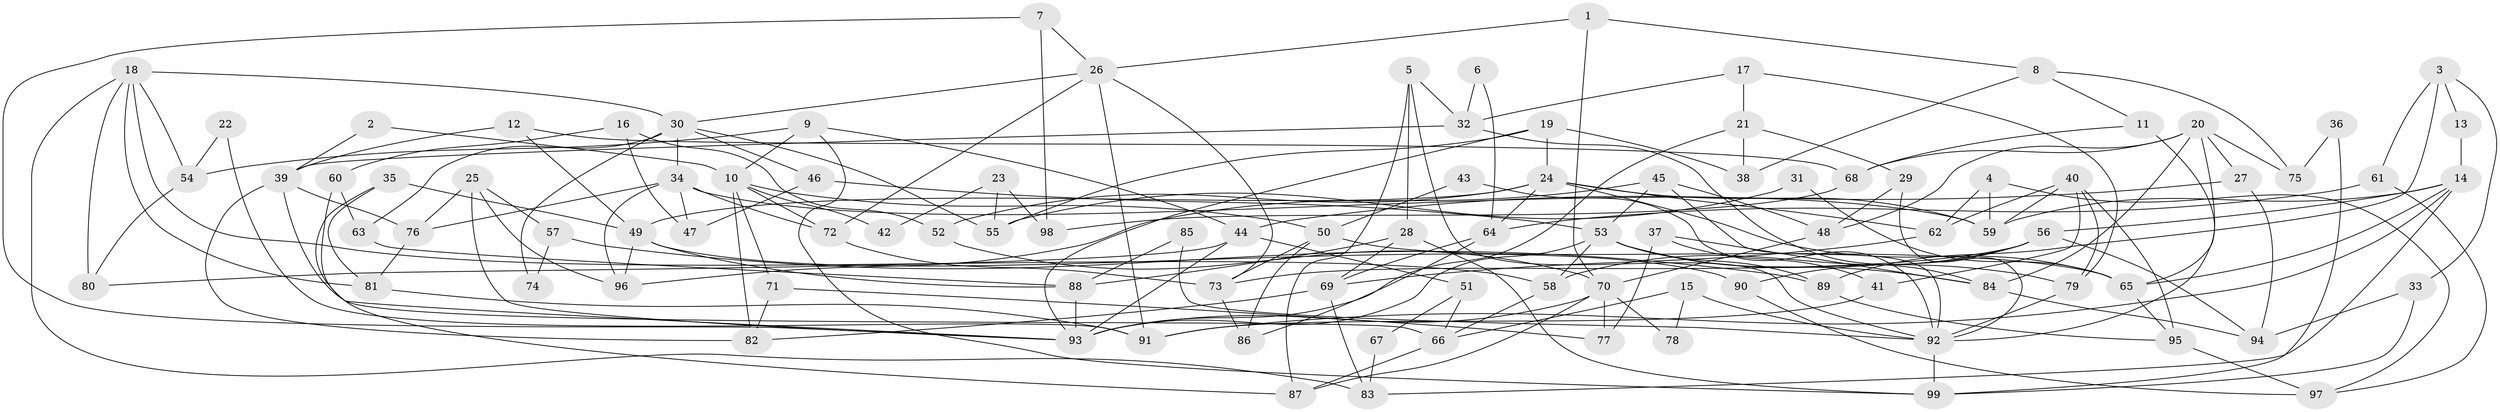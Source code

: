 // coarse degree distribution, {8: 0.075, 7: 0.175, 4: 0.2, 9: 0.075, 11: 0.025, 3: 0.15, 5: 0.1, 6: 0.1, 2: 0.025, 10: 0.025, 12: 0.025, 13: 0.025}
// Generated by graph-tools (version 1.1) at 2025/37/03/04/25 23:37:14]
// undirected, 99 vertices, 198 edges
graph export_dot {
  node [color=gray90,style=filled];
  1;
  2;
  3;
  4;
  5;
  6;
  7;
  8;
  9;
  10;
  11;
  12;
  13;
  14;
  15;
  16;
  17;
  18;
  19;
  20;
  21;
  22;
  23;
  24;
  25;
  26;
  27;
  28;
  29;
  30;
  31;
  32;
  33;
  34;
  35;
  36;
  37;
  38;
  39;
  40;
  41;
  42;
  43;
  44;
  45;
  46;
  47;
  48;
  49;
  50;
  51;
  52;
  53;
  54;
  55;
  56;
  57;
  58;
  59;
  60;
  61;
  62;
  63;
  64;
  65;
  66;
  67;
  68;
  69;
  70;
  71;
  72;
  73;
  74;
  75;
  76;
  77;
  78;
  79;
  80;
  81;
  82;
  83;
  84;
  85;
  86;
  87;
  88;
  89;
  90;
  91;
  92;
  93;
  94;
  95;
  96;
  97;
  98;
  99;
  1 -- 26;
  1 -- 70;
  1 -- 8;
  2 -- 10;
  2 -- 39;
  3 -- 61;
  3 -- 89;
  3 -- 13;
  3 -- 33;
  4 -- 97;
  4 -- 59;
  4 -- 62;
  5 -- 92;
  5 -- 87;
  5 -- 28;
  5 -- 32;
  6 -- 64;
  6 -- 32;
  7 -- 93;
  7 -- 26;
  7 -- 98;
  8 -- 38;
  8 -- 11;
  8 -- 75;
  9 -- 10;
  9 -- 99;
  9 -- 44;
  9 -- 54;
  10 -- 72;
  10 -- 82;
  10 -- 42;
  10 -- 50;
  10 -- 71;
  11 -- 92;
  11 -- 68;
  12 -- 68;
  12 -- 49;
  12 -- 39;
  13 -- 14;
  14 -- 83;
  14 -- 91;
  14 -- 56;
  14 -- 59;
  14 -- 65;
  15 -- 66;
  15 -- 92;
  15 -- 78;
  16 -- 47;
  16 -- 52;
  16 -- 60;
  17 -- 21;
  17 -- 79;
  17 -- 32;
  18 -- 81;
  18 -- 58;
  18 -- 30;
  18 -- 54;
  18 -- 80;
  18 -- 83;
  19 -- 24;
  19 -- 93;
  19 -- 38;
  19 -- 55;
  20 -- 65;
  20 -- 84;
  20 -- 27;
  20 -- 48;
  20 -- 68;
  20 -- 75;
  21 -- 29;
  21 -- 93;
  21 -- 38;
  22 -- 91;
  22 -- 54;
  23 -- 98;
  23 -- 55;
  23 -- 42;
  24 -- 65;
  24 -- 64;
  24 -- 49;
  24 -- 52;
  24 -- 59;
  24 -- 62;
  25 -- 96;
  25 -- 76;
  25 -- 57;
  25 -- 93;
  26 -- 73;
  26 -- 30;
  26 -- 72;
  26 -- 91;
  27 -- 44;
  27 -- 94;
  28 -- 69;
  28 -- 88;
  28 -- 99;
  29 -- 92;
  29 -- 48;
  30 -- 63;
  30 -- 34;
  30 -- 46;
  30 -- 55;
  30 -- 74;
  31 -- 55;
  31 -- 65;
  32 -- 39;
  32 -- 84;
  33 -- 99;
  33 -- 94;
  34 -- 59;
  34 -- 47;
  34 -- 72;
  34 -- 76;
  34 -- 96;
  35 -- 87;
  35 -- 49;
  35 -- 81;
  36 -- 99;
  36 -- 75;
  37 -- 84;
  37 -- 41;
  37 -- 77;
  39 -- 66;
  39 -- 76;
  39 -- 82;
  40 -- 62;
  40 -- 59;
  40 -- 41;
  40 -- 79;
  40 -- 95;
  41 -- 91;
  43 -- 92;
  43 -- 50;
  44 -- 80;
  44 -- 51;
  44 -- 93;
  45 -- 96;
  45 -- 53;
  45 -- 48;
  45 -- 92;
  46 -- 53;
  46 -- 47;
  48 -- 70;
  49 -- 88;
  49 -- 90;
  49 -- 96;
  50 -- 73;
  50 -- 65;
  50 -- 86;
  51 -- 66;
  51 -- 67;
  52 -- 70;
  53 -- 84;
  53 -- 93;
  53 -- 58;
  53 -- 79;
  53 -- 89;
  54 -- 80;
  56 -- 94;
  56 -- 58;
  56 -- 73;
  56 -- 90;
  57 -- 89;
  57 -- 74;
  58 -- 66;
  60 -- 93;
  60 -- 63;
  61 -- 64;
  61 -- 97;
  62 -- 69;
  63 -- 88;
  64 -- 86;
  64 -- 69;
  65 -- 95;
  66 -- 87;
  67 -- 83;
  68 -- 98;
  69 -- 82;
  69 -- 83;
  70 -- 93;
  70 -- 77;
  70 -- 78;
  70 -- 87;
  71 -- 77;
  71 -- 82;
  72 -- 73;
  73 -- 86;
  76 -- 81;
  79 -- 92;
  81 -- 91;
  84 -- 94;
  85 -- 92;
  85 -- 88;
  88 -- 93;
  89 -- 95;
  90 -- 97;
  92 -- 99;
  95 -- 97;
}
